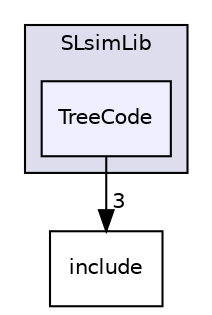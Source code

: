 digraph "SLsimLib/TreeCode" {
  compound=true
  node [ fontsize="10", fontname="Helvetica"];
  edge [ labelfontsize="10", labelfontname="Helvetica"];
  subgraph clusterdir_55925bd33ed9b71a1b473542f7ae7f24 {
    graph [ bgcolor="#ddddee", pencolor="black", label="SLsimLib" fontname="Helvetica", fontsize="10", URL="dir_55925bd33ed9b71a1b473542f7ae7f24.html"]
  dir_7c893637f3cb0c15cfbb90e98e9d1642 [shape=box, label="TreeCode", style="filled", fillcolor="#eeeeff", pencolor="black", URL="dir_7c893637f3cb0c15cfbb90e98e9d1642.html"];
  }
  dir_d255db3c0926674bed0b75f79a4d7ac7 [shape=box label="include" URL="dir_d255db3c0926674bed0b75f79a4d7ac7.html"];
  dir_7c893637f3cb0c15cfbb90e98e9d1642->dir_d255db3c0926674bed0b75f79a4d7ac7 [headlabel="3", labeldistance=1.5 headhref="dir_000016_000011.html"];
}
